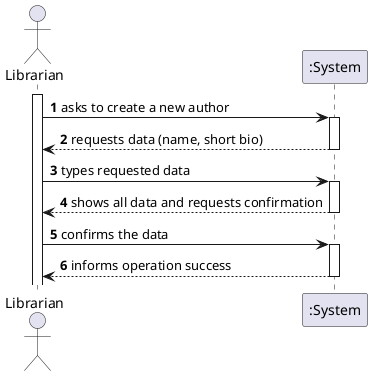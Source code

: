 @startuml
'https://plantuml.com/sequence-diagram

autoactivate on
autonumber

actor "Librarian" as Librarian
participant ":System" as System

activate Librarian

Librarian -> System: asks to create a new author
System --> Librarian: requests data (name, short bio)

Librarian -> System: types requested data
System --> Librarian: shows all data and requests confirmation

Librarian -> System: confirms the data
System --> Librarian: informs operation success
@enduml
